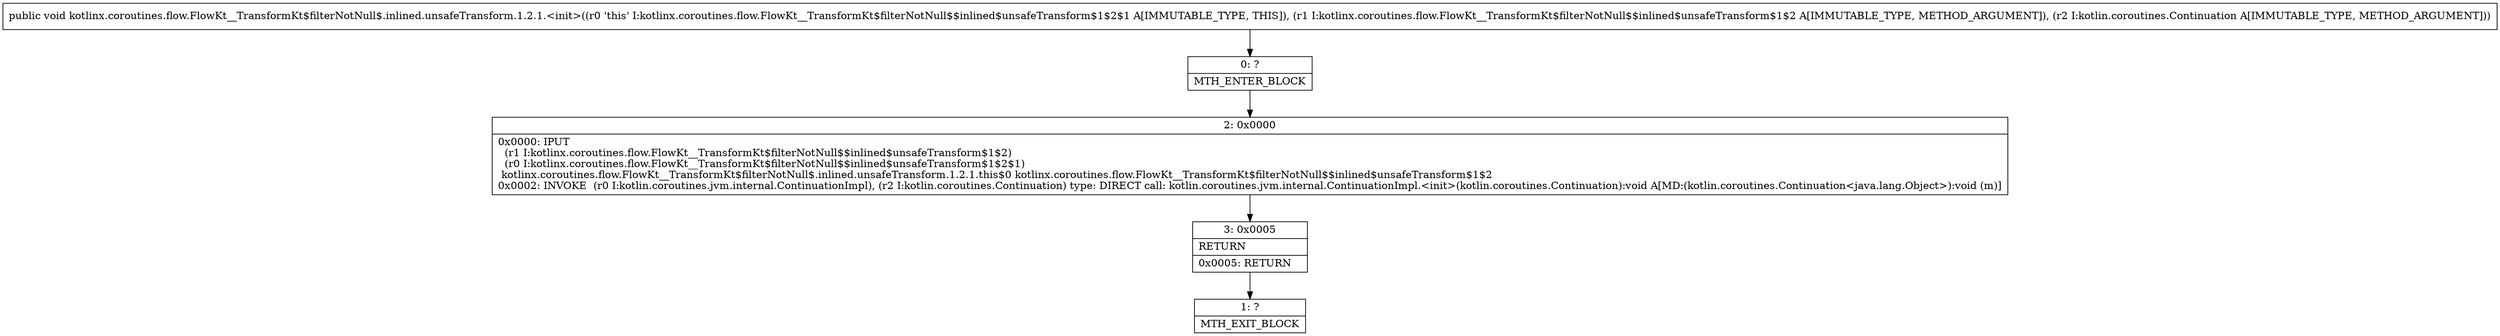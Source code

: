 digraph "CFG forkotlinx.coroutines.flow.FlowKt__TransformKt$filterNotNull$.inlined.unsafeTransform.1.2.1.\<init\>(Lkotlinx\/coroutines\/flow\/FlowKt__TransformKt$filterNotNull$$inlined$unsafeTransform$1$2;Lkotlin\/coroutines\/Continuation;)V" {
Node_0 [shape=record,label="{0\:\ ?|MTH_ENTER_BLOCK\l}"];
Node_2 [shape=record,label="{2\:\ 0x0000|0x0000: IPUT  \l  (r1 I:kotlinx.coroutines.flow.FlowKt__TransformKt$filterNotNull$$inlined$unsafeTransform$1$2)\l  (r0 I:kotlinx.coroutines.flow.FlowKt__TransformKt$filterNotNull$$inlined$unsafeTransform$1$2$1)\l kotlinx.coroutines.flow.FlowKt__TransformKt$filterNotNull$.inlined.unsafeTransform.1.2.1.this$0 kotlinx.coroutines.flow.FlowKt__TransformKt$filterNotNull$$inlined$unsafeTransform$1$2 \l0x0002: INVOKE  (r0 I:kotlin.coroutines.jvm.internal.ContinuationImpl), (r2 I:kotlin.coroutines.Continuation) type: DIRECT call: kotlin.coroutines.jvm.internal.ContinuationImpl.\<init\>(kotlin.coroutines.Continuation):void A[MD:(kotlin.coroutines.Continuation\<java.lang.Object\>):void (m)]\l}"];
Node_3 [shape=record,label="{3\:\ 0x0005|RETURN\l|0x0005: RETURN   \l}"];
Node_1 [shape=record,label="{1\:\ ?|MTH_EXIT_BLOCK\l}"];
MethodNode[shape=record,label="{public void kotlinx.coroutines.flow.FlowKt__TransformKt$filterNotNull$.inlined.unsafeTransform.1.2.1.\<init\>((r0 'this' I:kotlinx.coroutines.flow.FlowKt__TransformKt$filterNotNull$$inlined$unsafeTransform$1$2$1 A[IMMUTABLE_TYPE, THIS]), (r1 I:kotlinx.coroutines.flow.FlowKt__TransformKt$filterNotNull$$inlined$unsafeTransform$1$2 A[IMMUTABLE_TYPE, METHOD_ARGUMENT]), (r2 I:kotlin.coroutines.Continuation A[IMMUTABLE_TYPE, METHOD_ARGUMENT])) }"];
MethodNode -> Node_0;Node_0 -> Node_2;
Node_2 -> Node_3;
Node_3 -> Node_1;
}

